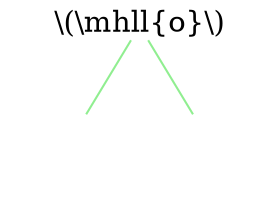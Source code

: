 graph {
	size="4,4"
	0 [label="\\(\\mhll{o}\\)" shape=plain]
	1 [label="" shape=none]
	0 -- 1 [color=lightgreen]
	2 [label="" shape=none]
	0 -- 2 [color=lightgreen]
}
